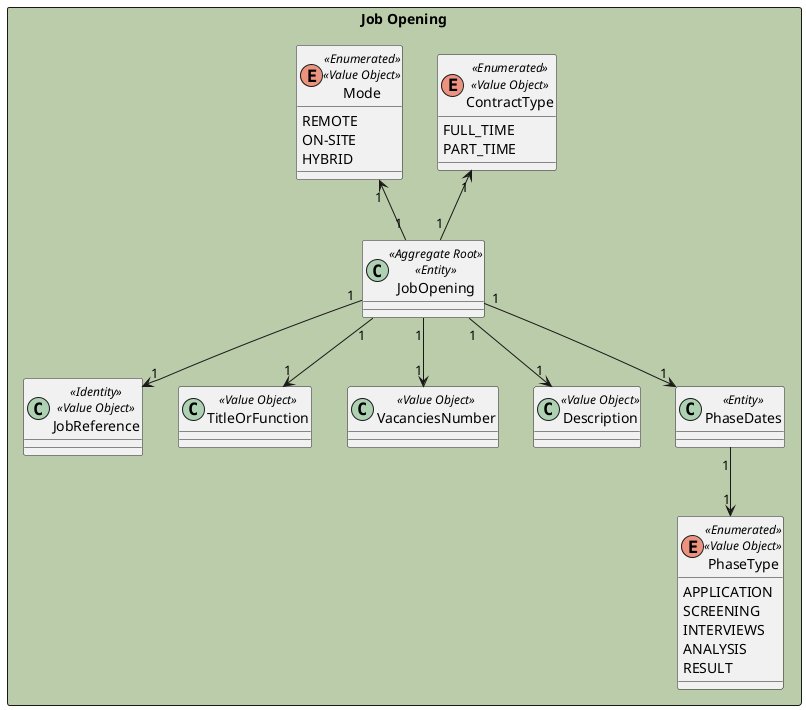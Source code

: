 @startuml
''skinparam monochrome true
skinparam packageStyle rectangle
skinparam shadowing false



rectangle "Job Opening" #bbccaa {

    class JobOpening<<Aggregate Root>><<Entity>>{}

    class JobReference<<Identity>><<Value Object>>{}

    class TitleOrFunction<<Value Object>>{}

    enum ContractType<<Enumerated>><<Value Object>>{
        FULL_TIME
        PART_TIME
    }

    enum Mode<<Enumerated>><<Value Object>>{
        REMOTE
        ON-SITE
        HYBRID
        }


    class VacanciesNumber<<Value Object>>{}

    class Description<<Value Object>>{}

    class PhaseDates<<Entity>>{}
    enum PhaseType<<Enumerated>><<Value Object>>{
                APPLICATION
                SCREENING
                INTERVIEWS
                ANALYSIS
                RESULT
            }
     JobOpening "1" --> "1" PhaseDates

     PhaseDates "1" --> "1" PhaseType
}
'
'rectangle "Filtering Strategy" #bbaacc {
'interface FilterStrategy{
'
'    +filter()
'    +criteria()
'    }
'
'    class Criteria <<Value Object>>{}
'
'    class FilterByDescription extends FilterStrategy{}
'    class FilterByDate extends FilterStrategy{}
'    class FilterByCode extends FilterStrategy {}
'}


JobReference "1" <-up- "1" JobOpening
TitleOrFunction "1" <-up- "1" JobOpening
ContractType "1" <-- "1" JobOpening
Mode "1" <-- "1" JobOpening
Description "1" <-up- "1" JobOpening
VacanciesNumber "1" <-up- "1" JobOpening

'Criteria "1" -up-> "1" FilterByCode
'Criteria "1" -up-> "1" FilterByDate
'Criteria "1" -up-> "1" FilterByDescription


@enduml